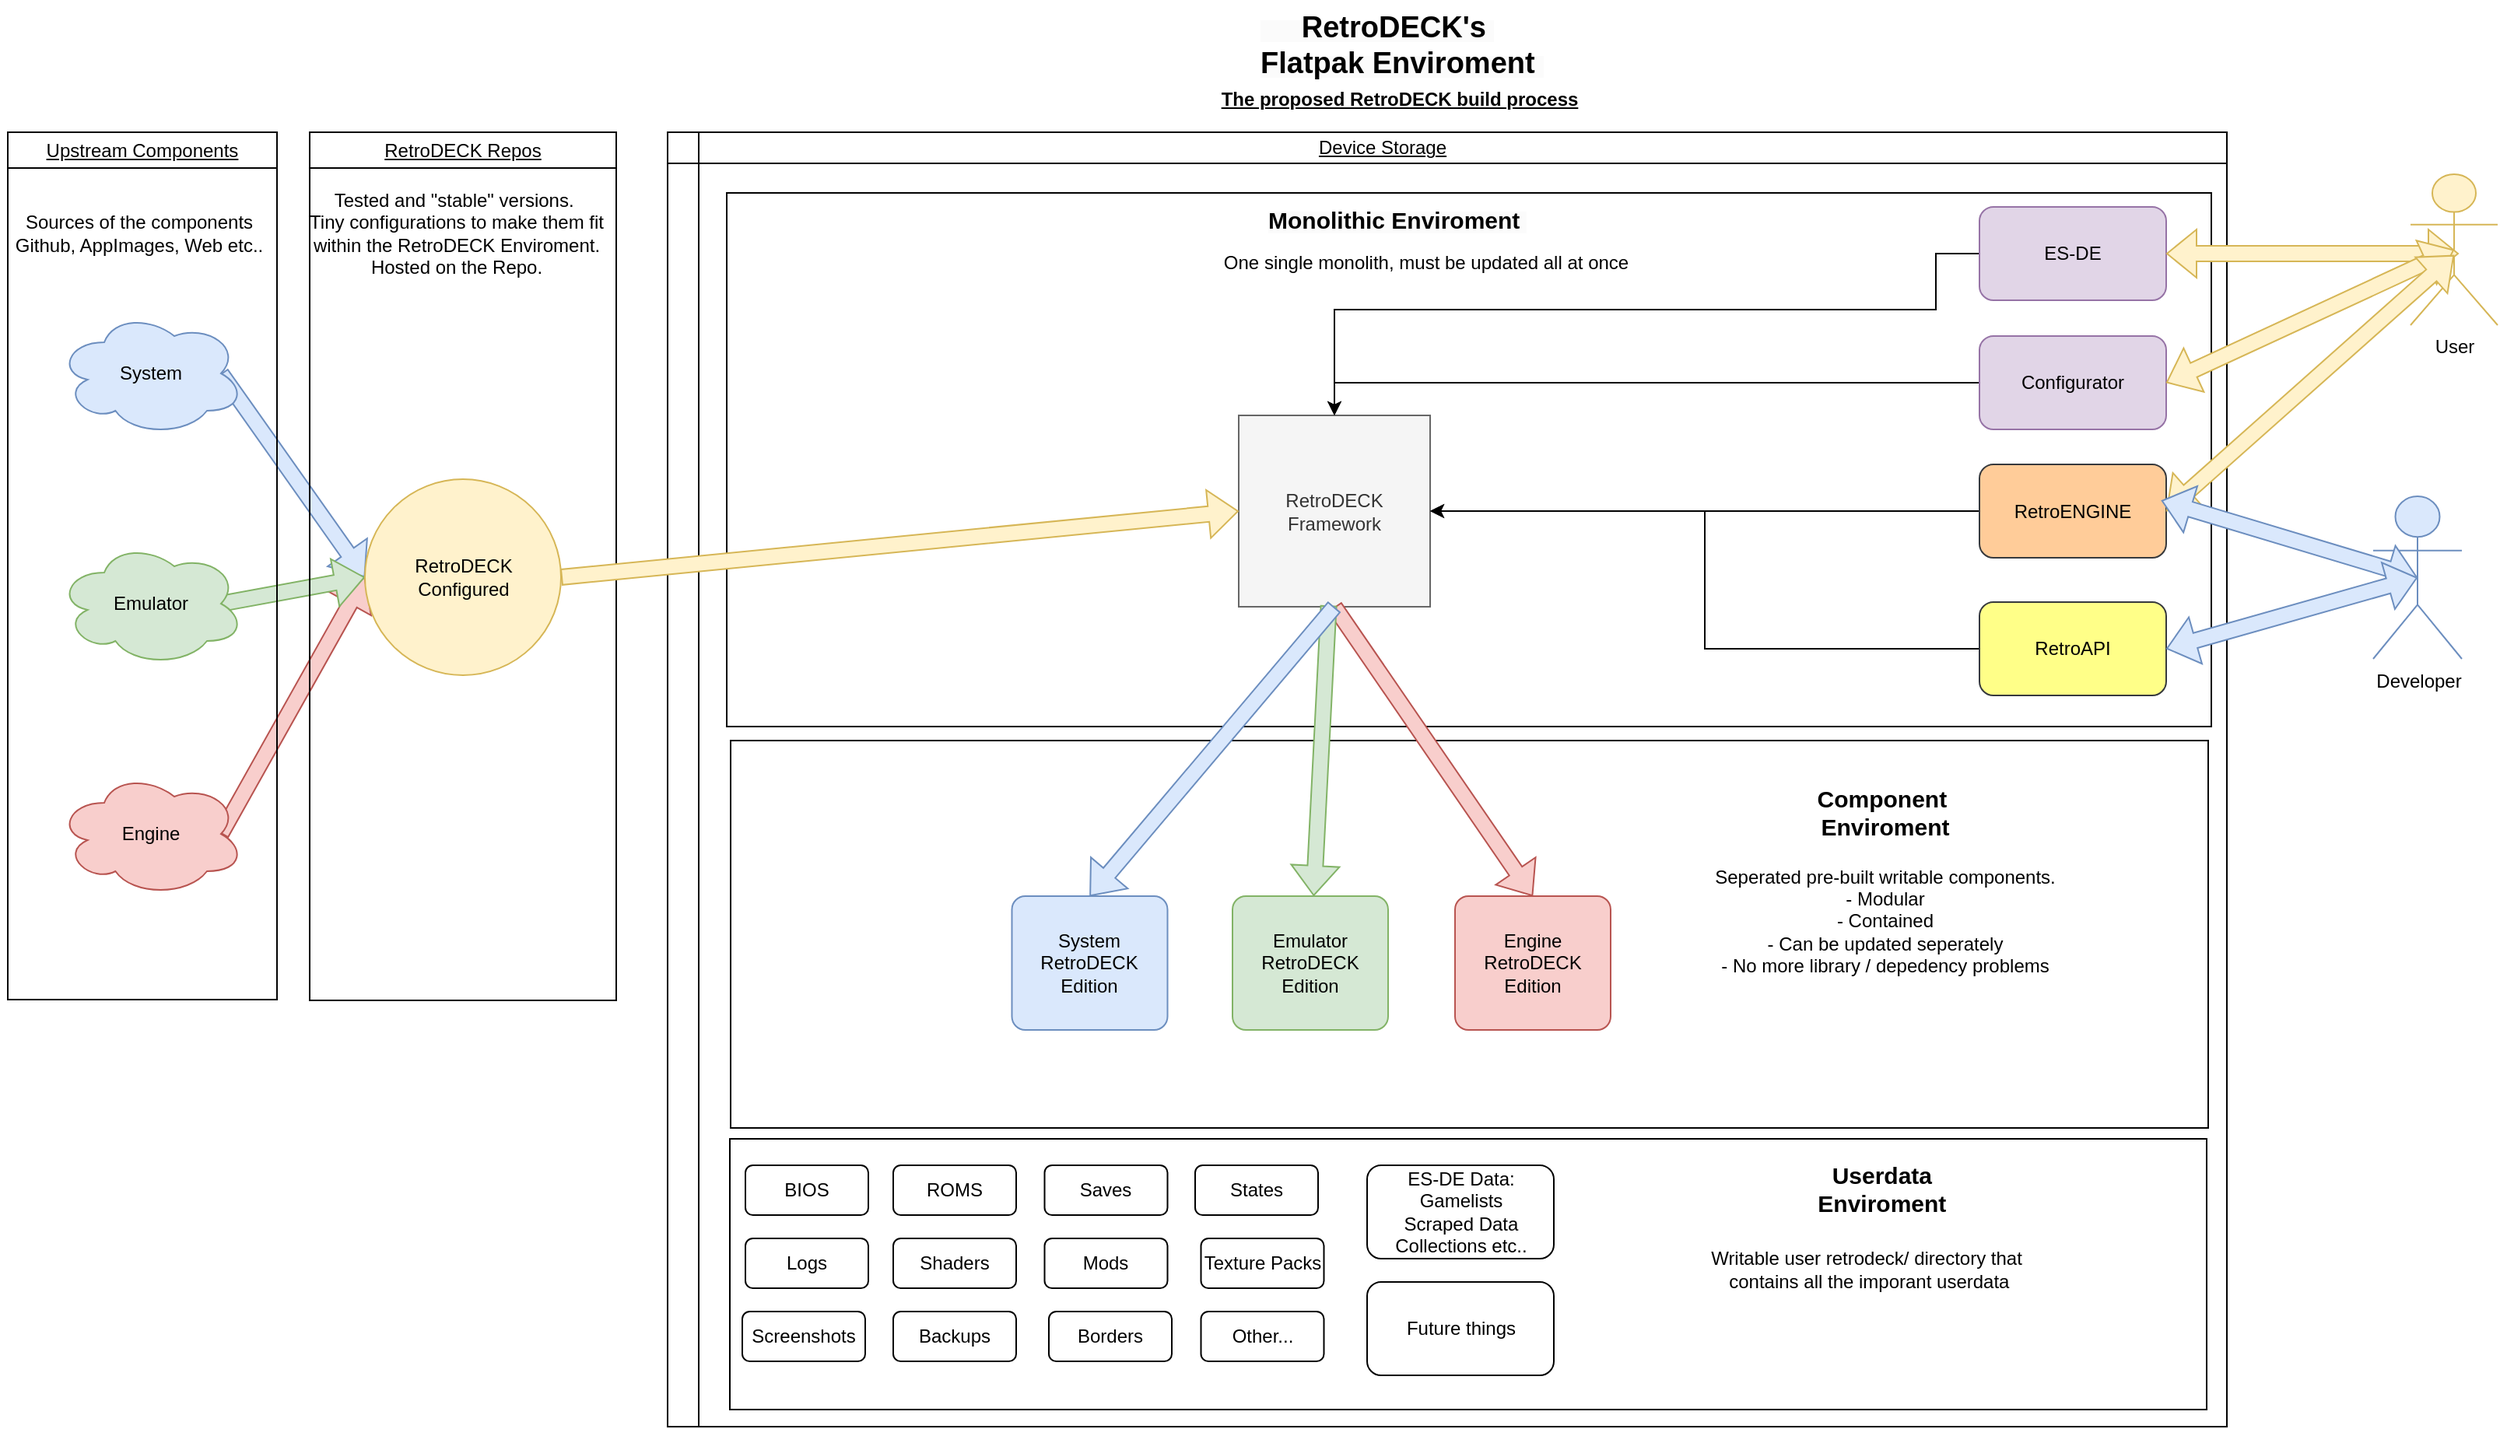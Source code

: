 <mxfile version="26.0.16">
  <diagram id="C5RBs43oDa-KdzZeNtuy" name="Page-1">
    <mxGraphModel dx="2261" dy="835" grid="0" gridSize="10" guides="1" tooltips="1" connect="1" arrows="1" fold="1" page="1" pageScale="1" pageWidth="827" pageHeight="1169" math="0" shadow="0">
      <root>
        <mxCell id="WIyWlLk6GJQsqaUBKTNV-0" />
        <mxCell id="WIyWlLk6GJQsqaUBKTNV-1" parent="WIyWlLk6GJQsqaUBKTNV-0" />
        <mxCell id="OuoUqL45pFMJoiZTeWef-12" value="" style="shape=internalStorage;whiteSpace=wrap;html=1;backgroundOutline=1;" parent="WIyWlLk6GJQsqaUBKTNV-1" vertex="1">
          <mxGeometry x="424" y="215" width="1002" height="832" as="geometry" />
        </mxCell>
        <mxCell id="OuoUqL45pFMJoiZTeWef-13" value="" style="shape=flexArrow;endArrow=classic;html=1;rounded=0;exitX=0.875;exitY=0.5;exitDx=0;exitDy=0;exitPerimeter=0;entryX=0;entryY=0.5;entryDx=0;entryDy=0;fillColor=#dae8fc;strokeColor=#6c8ebf;" parent="WIyWlLk6GJQsqaUBKTNV-1" source="OuoUqL45pFMJoiZTeWef-2" target="OuoUqL45pFMJoiZTeWef-8" edge="1">
          <mxGeometry width="50" height="50" relative="1" as="geometry">
            <mxPoint x="397" y="647" as="sourcePoint" />
            <mxPoint x="232.0" y="385.0" as="targetPoint" />
          </mxGeometry>
        </mxCell>
        <mxCell id="OuoUqL45pFMJoiZTeWef-15" value="" style="shape=flexArrow;endArrow=classic;html=1;rounded=0;exitX=0.875;exitY=0.5;exitDx=0;exitDy=0;exitPerimeter=0;entryX=0;entryY=0.5;entryDx=0;entryDy=0;fillColor=#f8cecc;strokeColor=#b85450;" parent="WIyWlLk6GJQsqaUBKTNV-1" source="OuoUqL45pFMJoiZTeWef-5" target="OuoUqL45pFMJoiZTeWef-8" edge="1">
          <mxGeometry width="50" height="50" relative="1" as="geometry">
            <mxPoint x="163" y="651" as="sourcePoint" />
            <mxPoint x="230.0" y="619" as="targetPoint" />
          </mxGeometry>
        </mxCell>
        <mxCell id="OuoUqL45pFMJoiZTeWef-14" value="" style="shape=flexArrow;endArrow=classic;html=1;rounded=0;exitX=0.875;exitY=0.5;exitDx=0;exitDy=0;exitPerimeter=0;entryX=0;entryY=0.5;entryDx=0;entryDy=0;fillColor=#d5e8d4;strokeColor=#82b366;" parent="WIyWlLk6GJQsqaUBKTNV-1" source="OuoUqL45pFMJoiZTeWef-4" target="OuoUqL45pFMJoiZTeWef-8" edge="1">
          <mxGeometry width="50" height="50" relative="1" as="geometry">
            <mxPoint x="397" y="647" as="sourcePoint" />
            <mxPoint x="447" y="597" as="targetPoint" />
          </mxGeometry>
        </mxCell>
        <mxCell id="OuoUqL45pFMJoiZTeWef-0" value="" style="rounded=0;whiteSpace=wrap;html=1;" parent="WIyWlLk6GJQsqaUBKTNV-1" vertex="1">
          <mxGeometry x="462" y="254" width="954" height="343" as="geometry" />
        </mxCell>
        <mxCell id="OuoUqL45pFMJoiZTeWef-2" value="System" style="ellipse;shape=cloud;whiteSpace=wrap;html=1;fillColor=#dae8fc;strokeColor=#6c8ebf;" parent="WIyWlLk6GJQsqaUBKTNV-1" vertex="1">
          <mxGeometry x="32" y="330" width="120" height="80" as="geometry" />
        </mxCell>
        <mxCell id="OuoUqL45pFMJoiZTeWef-5" value="Engine" style="ellipse;shape=cloud;whiteSpace=wrap;html=1;fillColor=#f8cecc;strokeColor=#b85450;" parent="WIyWlLk6GJQsqaUBKTNV-1" vertex="1">
          <mxGeometry x="32" y="626" width="120" height="80" as="geometry" />
        </mxCell>
        <mxCell id="OuoUqL45pFMJoiZTeWef-4" value="Emulator" style="ellipse;shape=cloud;whiteSpace=wrap;html=1;fillColor=#d5e8d4;strokeColor=#82b366;" parent="WIyWlLk6GJQsqaUBKTNV-1" vertex="1">
          <mxGeometry x="32" y="478" width="120" height="80" as="geometry" />
        </mxCell>
        <mxCell id="OuoUqL45pFMJoiZTeWef-6" value="&lt;b&gt;&lt;u&gt;The proposed RetroDECK build process&lt;/u&gt;&lt;/b&gt;" style="text;html=1;align=center;verticalAlign=middle;whiteSpace=wrap;rounded=0;" parent="WIyWlLk6GJQsqaUBKTNV-1" vertex="1">
          <mxGeometry x="723" y="179" width="343" height="30" as="geometry" />
        </mxCell>
        <mxCell id="OuoUqL45pFMJoiZTeWef-11" value="One single monolith, must be updated all at once" style="text;html=1;align=center;verticalAlign=middle;resizable=0;points=[];autosize=1;strokeColor=none;fillColor=none;" parent="WIyWlLk6GJQsqaUBKTNV-1" vertex="1">
          <mxGeometry x="772" y="286" width="278" height="26" as="geometry" />
        </mxCell>
        <mxCell id="OuoUqL45pFMJoiZTeWef-16" value="&lt;u&gt;Device Storage&lt;/u&gt;" style="text;html=1;align=center;verticalAlign=middle;resizable=0;points=[];autosize=1;strokeColor=none;fillColor=none;" parent="WIyWlLk6GJQsqaUBKTNV-1" vertex="1">
          <mxGeometry x="833" y="212" width="100" height="26" as="geometry" />
        </mxCell>
        <mxCell id="OuoUqL45pFMJoiZTeWef-20" value="" style="rounded=0;whiteSpace=wrap;html=1;" parent="WIyWlLk6GJQsqaUBKTNV-1" vertex="1">
          <mxGeometry x="464" y="862" width="949" height="174" as="geometry" />
        </mxCell>
        <mxCell id="OuoUqL45pFMJoiZTeWef-32" value="&lt;span style=&quot;color: rgba(0, 0, 0, 0); font-family: monospace; font-size: 0px; text-align: start; text-wrap-mode: nowrap;&quot;&gt;%3CmxGraphModel%3E%3Croot%3E%3CmxCell%20id%3D%220%22%2F%3E%3CmxCell%20id%3D%221%22%20parent%3D%220%22%2F%3E%3CmxCell%20id%3D%222%22%20value%3D%22The%20user%2C%20you!%22%20style%3D%22shape%3DumlActor%3BverticalLabelPosition%3Dbottom%3BverticalAlign%3Dtop%3Bhtml%3D1%3BoutlineConnect%3D0%3B%22%20vertex%3D%221%22%20parent%3D%221%22%3E%3CmxGeometry%20x%3D%221028%22%20y%3D%22425%22%20width%3D%2262%22%20height%3D%22115%22%20as%3D%22geometry%22%2F%3E%3C%2FmxCell%3E%3C%2Froot%3E%3C%2FmxGraphModel%3E&lt;/span&gt;&lt;span style=&quot;color: rgba(0, 0, 0, 0); font-family: monospace; font-size: 0px; text-align: start; text-wrap-mode: nowrap;&quot;&gt;%3CmxGraphModel%3E%3Croot%3E%3CmxCell%20id%3D%220%22%2F%3E%3CmxCell%20id%3D%221%22%20parent%3D%220%22%2F%3E%3CmxCell%20id%3D%222%22%20value%3D%22The%20user%2C%20you!%22%20style%3D%22shape%3DumlActor%3BverticalLabelPosition%3Dbottom%3BverticalAlign%3Dtop%3Bhtml%3D1%3BoutlineConnect%3D0%3B%22%20vertex%3D%221%22%20parent%3D%221%22%3E%3CmxGeometry%20x%3D%221028%22%20y%3D%22425%22%20width%3D%2262%22%20height%3D%22115%22%20as%3D%22geometry%22%2F%3E%3C%2FmxCell%3E%3C%2Froot%3E%3C%2FmxGraphModel%3E&lt;/span&gt;" style="rounded=0;whiteSpace=wrap;html=1;" parent="WIyWlLk6GJQsqaUBKTNV-1" vertex="1">
          <mxGeometry x="464.5" y="606" width="949.5" height="249" as="geometry" />
        </mxCell>
        <mxCell id="OuoUqL45pFMJoiZTeWef-33" value="&lt;b&gt;&lt;font style=&quot;font-size: 15px;&quot;&gt;Component&amp;nbsp;&lt;/font&gt;&lt;/b&gt;&lt;div&gt;&lt;b&gt;&lt;font style=&quot;font-size: 15px;&quot;&gt;&lt;span style=&quot;background-color: transparent; color: light-dark(rgb(0, 0, 0), rgb(255, 255, 255));&quot;&gt;Enviroment&lt;/span&gt;&lt;/font&gt;&lt;/b&gt;&lt;/div&gt;" style="text;html=1;align=center;verticalAlign=middle;resizable=0;points=[];autosize=1;strokeColor=none;fillColor=#FFFFFF;" parent="WIyWlLk6GJQsqaUBKTNV-1" vertex="1">
          <mxGeometry x="1152.5" y="628" width="106" height="48" as="geometry" />
        </mxCell>
        <mxCell id="OuoUqL45pFMJoiZTeWef-26" value="System&lt;div&gt;RetroDECK&lt;/div&gt;&lt;div&gt;Edition&lt;/div&gt;" style="rounded=1;arcSize=10;whiteSpace=wrap;html=1;align=center;fillColor=#dae8fc;strokeColor=#6c8ebf;" parent="WIyWlLk6GJQsqaUBKTNV-1" vertex="1">
          <mxGeometry x="645.25" y="706" width="100" height="86" as="geometry" />
        </mxCell>
        <mxCell id="OuoUqL45pFMJoiZTeWef-28" value="Emulator&lt;div&gt;RetroDECK&lt;/div&gt;&lt;div&gt;Edition&lt;/div&gt;" style="rounded=1;arcSize=10;whiteSpace=wrap;html=1;align=center;fillColor=#d5e8d4;strokeColor=#82b366;" parent="WIyWlLk6GJQsqaUBKTNV-1" vertex="1">
          <mxGeometry x="787" y="706" width="100" height="86" as="geometry" />
        </mxCell>
        <mxCell id="OuoUqL45pFMJoiZTeWef-27" value="Engine&lt;div&gt;&lt;div&gt;RetroDECK&lt;/div&gt;&lt;div&gt;Edition&lt;/div&gt;&lt;/div&gt;" style="rounded=1;arcSize=10;whiteSpace=wrap;html=1;align=center;fillColor=#f8cecc;strokeColor=#b85450;" parent="WIyWlLk6GJQsqaUBKTNV-1" vertex="1">
          <mxGeometry x="930" y="706" width="100" height="86" as="geometry" />
        </mxCell>
        <mxCell id="74874o3dXP4FYjgvOYhN-67" value="&lt;b style=&quot;forced-color-adjust: none; color: rgb(0, 0, 0); font-family: Helvetica; font-size: 12px; font-style: normal; font-variant-ligatures: normal; font-variant-caps: normal; letter-spacing: normal; orphans: 2; text-align: center; text-indent: 0px; text-transform: none; widows: 2; word-spacing: 0px; -webkit-text-stroke-width: 0px; white-space: nowrap; background-color: rgb(251, 251, 251); text-decoration-thickness: initial; text-decoration-style: initial; text-decoration-color: initial;&quot;&gt;&lt;font style=&quot;forced-color-adjust: none; font-size: 15px;&quot;&gt;&lt;br style=&quot;forced-color-adjust: none;&quot;&gt;Monolithic&amp;nbsp;&lt;span style=&quot;forced-color-adjust: none; background-color: transparent; color: light-dark(rgb(0, 0, 0), rgb(255, 255, 255));&quot;&gt;Enviroment&amp;nbsp;&lt;/span&gt;&lt;/font&gt;&lt;/b&gt;" style="text;whiteSpace=wrap;html=1;" parent="WIyWlLk6GJQsqaUBKTNV-1" vertex="1">
          <mxGeometry x="808.25" y="238" width="195" height="58" as="geometry" />
        </mxCell>
        <mxCell id="74874o3dXP4FYjgvOYhN-69" value="&lt;b&gt;&lt;font style=&quot;font-size: 15px;&quot;&gt;Userdata&amp;nbsp;&lt;/font&gt;&lt;/b&gt;&lt;div&gt;&lt;b&gt;&lt;font style=&quot;font-size: 15px;&quot;&gt;&lt;span style=&quot;background-color: transparent; color: light-dark(rgb(0, 0, 0), rgb(255, 255, 255));&quot;&gt;Enviroment&amp;nbsp;&lt;/span&gt;&lt;/font&gt;&lt;/b&gt;&lt;/div&gt;" style="text;html=1;align=center;verticalAlign=middle;resizable=0;points=[];autosize=1;strokeColor=none;fillColor=none;" parent="WIyWlLk6GJQsqaUBKTNV-1" vertex="1">
          <mxGeometry x="1153" y="870" width="105" height="48" as="geometry" />
        </mxCell>
        <mxCell id="74874o3dXP4FYjgvOYhN-70" value="&lt;b style=&quot;forced-color-adjust: none; color: rgb(0, 0, 0); font-family: Helvetica; font-style: normal; font-variant-ligatures: normal; font-variant-caps: normal; letter-spacing: normal; orphans: 2; text-align: center; text-indent: 0px; text-transform: none; widows: 2; word-spacing: 0px; -webkit-text-stroke-width: 0px; white-space: nowrap; background-color: rgb(251, 251, 251); text-decoration-thickness: initial; text-decoration-style: initial; text-decoration-color: initial;&quot;&gt;&lt;font style=&quot;forced-color-adjust: none; font-size: 19px;&quot;&gt;&amp;nbsp; &amp;nbsp; &amp;nbsp;RetroDECK&#39;s&amp;nbsp;&lt;/font&gt;&lt;/b&gt;&lt;div&gt;&lt;b style=&quot;forced-color-adjust: none; color: rgb(0, 0, 0); font-family: Helvetica; font-style: normal; font-variant-ligatures: normal; font-variant-caps: normal; letter-spacing: normal; orphans: 2; text-align: center; text-indent: 0px; text-transform: none; widows: 2; word-spacing: 0px; -webkit-text-stroke-width: 0px; white-space: nowrap; background-color: rgb(251, 251, 251); text-decoration-thickness: initial; text-decoration-style: initial; text-decoration-color: initial;&quot;&gt;&lt;font style=&quot;forced-color-adjust: none; font-size: 19px;&quot;&gt;Flatpak&amp;nbsp;&lt;span style=&quot;forced-color-adjust: none; background-color: transparent; color: light-dark(rgb(0, 0, 0), rgb(255, 255, 255));&quot;&gt;Enviroment&amp;nbsp;&lt;/span&gt;&lt;/font&gt;&lt;/b&gt;&lt;/div&gt;" style="text;whiteSpace=wrap;html=1;" parent="WIyWlLk6GJQsqaUBKTNV-1" vertex="1">
          <mxGeometry x="803" y="130" width="216" height="58" as="geometry" />
        </mxCell>
        <mxCell id="74874o3dXP4FYjgvOYhN-71" value="RetroDECK&lt;div&gt;Framework&lt;/div&gt;" style="whiteSpace=wrap;html=1;aspect=fixed;fillColor=#f5f5f5;fontColor=#333333;strokeColor=#666666;" parent="WIyWlLk6GJQsqaUBKTNV-1" vertex="1">
          <mxGeometry x="791" y="397" width="123" height="123" as="geometry" />
        </mxCell>
        <mxCell id="74874o3dXP4FYjgvOYhN-85" value="User" style="shape=umlActor;verticalLabelPosition=bottom;verticalAlign=top;html=1;outlineConnect=0;fillColor=#fff2cc;strokeColor=#d6b656;" parent="WIyWlLk6GJQsqaUBKTNV-1" vertex="1">
          <mxGeometry x="1544" y="242" width="56" height="97" as="geometry" />
        </mxCell>
        <mxCell id="74874o3dXP4FYjgvOYhN-87" value="Seperated pre-built writable&amp;nbsp;&lt;span style=&quot;background-color: transparent; color: light-dark(rgb(0, 0, 0), rgb(255, 255, 255));&quot;&gt;components.&lt;/span&gt;&lt;div&gt;&lt;div&gt;- Modular&lt;br&gt;&lt;/div&gt;&lt;/div&gt;&lt;div&gt;- Contained&lt;/div&gt;&lt;div&gt;- Can be updated seperately&lt;/div&gt;&lt;div&gt;- No more library / depedency problems&lt;/div&gt;" style="text;html=1;align=center;verticalAlign=middle;resizable=0;points=[];autosize=1;strokeColor=none;fillColor=none;" parent="WIyWlLk6GJQsqaUBKTNV-1" vertex="1">
          <mxGeometry x="1087" y="680" width="237" height="84" as="geometry" />
        </mxCell>
        <mxCell id="LUuH9SyjZkvYcnt7Q3XS-6" value="ES-DE Data:&lt;div&gt;Gamelists&lt;/div&gt;&lt;div&gt;Scraped Data&lt;/div&gt;&lt;div&gt;Collections etc..&lt;/div&gt;" style="rounded=1;whiteSpace=wrap;html=1;" parent="WIyWlLk6GJQsqaUBKTNV-1" vertex="1">
          <mxGeometry x="873.5" y="879" width="120" height="60" as="geometry" />
        </mxCell>
        <mxCell id="LUuH9SyjZkvYcnt7Q3XS-7" value="BIOS" style="rounded=1;whiteSpace=wrap;html=1;" parent="WIyWlLk6GJQsqaUBKTNV-1" vertex="1">
          <mxGeometry x="474" y="879" width="79" height="32" as="geometry" />
        </mxCell>
        <mxCell id="LUuH9SyjZkvYcnt7Q3XS-8" value="ROMS" style="rounded=1;whiteSpace=wrap;html=1;" parent="WIyWlLk6GJQsqaUBKTNV-1" vertex="1">
          <mxGeometry x="569" y="879" width="79" height="32" as="geometry" />
        </mxCell>
        <mxCell id="LUuH9SyjZkvYcnt7Q3XS-9" value="Saves" style="rounded=1;whiteSpace=wrap;html=1;" parent="WIyWlLk6GJQsqaUBKTNV-1" vertex="1">
          <mxGeometry x="666.25" y="879" width="79" height="32" as="geometry" />
        </mxCell>
        <mxCell id="LUuH9SyjZkvYcnt7Q3XS-10" value="States" style="rounded=1;whiteSpace=wrap;html=1;" parent="WIyWlLk6GJQsqaUBKTNV-1" vertex="1">
          <mxGeometry x="763" y="879" width="79" height="32" as="geometry" />
        </mxCell>
        <mxCell id="LUuH9SyjZkvYcnt7Q3XS-14" value="Logs" style="rounded=1;whiteSpace=wrap;html=1;" parent="WIyWlLk6GJQsqaUBKTNV-1" vertex="1">
          <mxGeometry x="474" y="926" width="79" height="32" as="geometry" />
        </mxCell>
        <mxCell id="LUuH9SyjZkvYcnt7Q3XS-15" value="Shaders" style="rounded=1;whiteSpace=wrap;html=1;" parent="WIyWlLk6GJQsqaUBKTNV-1" vertex="1">
          <mxGeometry x="569" y="926" width="79" height="32" as="geometry" />
        </mxCell>
        <mxCell id="LUuH9SyjZkvYcnt7Q3XS-16" value="Mods" style="rounded=1;whiteSpace=wrap;html=1;" parent="WIyWlLk6GJQsqaUBKTNV-1" vertex="1">
          <mxGeometry x="666.25" y="926" width="79" height="32" as="geometry" />
        </mxCell>
        <mxCell id="LUuH9SyjZkvYcnt7Q3XS-17" value="Texture Packs" style="rounded=1;whiteSpace=wrap;html=1;" parent="WIyWlLk6GJQsqaUBKTNV-1" vertex="1">
          <mxGeometry x="766.75" y="926" width="79" height="32" as="geometry" />
        </mxCell>
        <mxCell id="LUuH9SyjZkvYcnt7Q3XS-18" value="Screenshots" style="rounded=1;whiteSpace=wrap;html=1;" parent="WIyWlLk6GJQsqaUBKTNV-1" vertex="1">
          <mxGeometry x="472" y="973" width="79" height="32" as="geometry" />
        </mxCell>
        <mxCell id="LUuH9SyjZkvYcnt7Q3XS-19" value="Backups" style="rounded=1;whiteSpace=wrap;html=1;" parent="WIyWlLk6GJQsqaUBKTNV-1" vertex="1">
          <mxGeometry x="569" y="973" width="79" height="32" as="geometry" />
        </mxCell>
        <mxCell id="LUuH9SyjZkvYcnt7Q3XS-22" value="Future things" style="rounded=1;whiteSpace=wrap;html=1;" parent="WIyWlLk6GJQsqaUBKTNV-1" vertex="1">
          <mxGeometry x="873.5" y="954" width="120" height="60" as="geometry" />
        </mxCell>
        <mxCell id="LUuH9SyjZkvYcnt7Q3XS-23" value="Writable user retrodeck/ directory that&lt;div&gt;&amp;nbsp;contains all the imporant userdata&lt;/div&gt;" style="text;html=1;align=center;verticalAlign=middle;resizable=0;points=[];autosize=1;strokeColor=none;fillColor=none;" parent="WIyWlLk6GJQsqaUBKTNV-1" vertex="1">
          <mxGeometry x="1085" y="925" width="218" height="41" as="geometry" />
        </mxCell>
        <mxCell id="LUuH9SyjZkvYcnt7Q3XS-24" value="" style="shape=flexArrow;endArrow=classic;html=1;rounded=0;exitX=0.5;exitY=1;exitDx=0;exitDy=0;fillColor=#f8cecc;strokeColor=#b85450;entryX=0.5;entryY=0;entryDx=0;entryDy=0;" parent="WIyWlLk6GJQsqaUBKTNV-1" source="74874o3dXP4FYjgvOYhN-71" target="OuoUqL45pFMJoiZTeWef-27" edge="1">
          <mxGeometry width="50" height="50" relative="1" as="geometry">
            <mxPoint x="648" y="781" as="sourcePoint" />
            <mxPoint x="917" y="548" as="targetPoint" />
          </mxGeometry>
        </mxCell>
        <mxCell id="LUuH9SyjZkvYcnt7Q3XS-25" value="" style="shape=flexArrow;endArrow=classic;html=1;rounded=0;exitX=0.47;exitY=0.993;exitDx=0;exitDy=0;fillColor=#d5e8d4;strokeColor=#82b366;exitPerimeter=0;" parent="WIyWlLk6GJQsqaUBKTNV-1" source="74874o3dXP4FYjgvOYhN-71" target="OuoUqL45pFMJoiZTeWef-28" edge="1">
          <mxGeometry width="50" height="50" relative="1" as="geometry">
            <mxPoint x="537" y="686" as="sourcePoint" />
            <mxPoint x="806" y="601" as="targetPoint" />
          </mxGeometry>
        </mxCell>
        <mxCell id="LUuH9SyjZkvYcnt7Q3XS-26" value="" style="shape=flexArrow;endArrow=classic;html=1;rounded=0;exitX=0.5;exitY=1;exitDx=0;exitDy=0;fillColor=#dae8fc;strokeColor=#6c8ebf;entryX=0.5;entryY=0;entryDx=0;entryDy=0;" parent="WIyWlLk6GJQsqaUBKTNV-1" source="74874o3dXP4FYjgvOYhN-71" target="OuoUqL45pFMJoiZTeWef-26" edge="1">
          <mxGeometry width="50" height="50" relative="1" as="geometry">
            <mxPoint x="563" y="588" as="sourcePoint" />
            <mxPoint x="832" y="651" as="targetPoint" />
          </mxGeometry>
        </mxCell>
        <mxCell id="LUuH9SyjZkvYcnt7Q3XS-27" value="Borders" style="rounded=1;whiteSpace=wrap;html=1;" parent="WIyWlLk6GJQsqaUBKTNV-1" vertex="1">
          <mxGeometry x="669" y="973" width="79" height="32" as="geometry" />
        </mxCell>
        <mxCell id="LUuH9SyjZkvYcnt7Q3XS-28" value="Other..." style="rounded=1;whiteSpace=wrap;html=1;" parent="WIyWlLk6GJQsqaUBKTNV-1" vertex="1">
          <mxGeometry x="766.75" y="973" width="79" height="32" as="geometry" />
        </mxCell>
        <mxCell id="LUuH9SyjZkvYcnt7Q3XS-30" value="Developer" style="shape=umlActor;verticalLabelPosition=bottom;verticalAlign=top;html=1;outlineConnect=0;fillColor=#dae8fc;strokeColor=#6c8ebf;" parent="WIyWlLk6GJQsqaUBKTNV-1" vertex="1">
          <mxGeometry x="1520" y="449" width="57" height="104.5" as="geometry" />
        </mxCell>
        <mxCell id="LUuH9SyjZkvYcnt7Q3XS-54" style="edgeStyle=orthogonalEdgeStyle;rounded=0;orthogonalLoop=1;jettySize=auto;html=1;entryX=1;entryY=0.5;entryDx=0;entryDy=0;" parent="WIyWlLk6GJQsqaUBKTNV-1" source="LUuH9SyjZkvYcnt7Q3XS-32" target="74874o3dXP4FYjgvOYhN-71" edge="1">
          <mxGeometry relative="1" as="geometry" />
        </mxCell>
        <mxCell id="LUuH9SyjZkvYcnt7Q3XS-32" value="RetroENGINE" style="rounded=1;whiteSpace=wrap;html=1;fillColor=#ffcc99;strokeColor=#36393d;" parent="WIyWlLk6GJQsqaUBKTNV-1" vertex="1">
          <mxGeometry x="1267" y="428.5" width="120" height="60" as="geometry" />
        </mxCell>
        <mxCell id="LUuH9SyjZkvYcnt7Q3XS-53" style="edgeStyle=orthogonalEdgeStyle;rounded=0;orthogonalLoop=1;jettySize=auto;html=1;" parent="WIyWlLk6GJQsqaUBKTNV-1" source="LUuH9SyjZkvYcnt7Q3XS-33" target="74874o3dXP4FYjgvOYhN-71" edge="1">
          <mxGeometry relative="1" as="geometry" />
        </mxCell>
        <mxCell id="LUuH9SyjZkvYcnt7Q3XS-33" value="RetroAPI" style="rounded=1;whiteSpace=wrap;html=1;fillColor=#ffff88;strokeColor=#36393d;" parent="WIyWlLk6GJQsqaUBKTNV-1" vertex="1">
          <mxGeometry x="1267" y="517" width="120" height="60" as="geometry" />
        </mxCell>
        <mxCell id="LUuH9SyjZkvYcnt7Q3XS-51" style="edgeStyle=orthogonalEdgeStyle;rounded=0;orthogonalLoop=1;jettySize=auto;html=1;entryX=0.5;entryY=0;entryDx=0;entryDy=0;" parent="WIyWlLk6GJQsqaUBKTNV-1" source="LUuH9SyjZkvYcnt7Q3XS-34" target="74874o3dXP4FYjgvOYhN-71" edge="1">
          <mxGeometry relative="1" as="geometry" />
        </mxCell>
        <mxCell id="LUuH9SyjZkvYcnt7Q3XS-34" value="Configurator" style="rounded=1;whiteSpace=wrap;html=1;fillColor=#e1d5e7;strokeColor=#9673a6;" parent="WIyWlLk6GJQsqaUBKTNV-1" vertex="1">
          <mxGeometry x="1267" y="346" width="120" height="60" as="geometry" />
        </mxCell>
        <mxCell id="LUuH9SyjZkvYcnt7Q3XS-44" value="&lt;u style=&quot;font-weight: 400;&quot;&gt;Upstream Components&lt;/u&gt;" style="swimlane;whiteSpace=wrap;html=1;" parent="WIyWlLk6GJQsqaUBKTNV-1" vertex="1">
          <mxGeometry y="215" width="173" height="557.5" as="geometry" />
        </mxCell>
        <mxCell id="LUuH9SyjZkvYcnt7Q3XS-46" value="Sources of the components&lt;div&gt;Github, AppImages, Web etc..&lt;/div&gt;" style="text;html=1;align=center;verticalAlign=middle;resizable=0;points=[];autosize=1;strokeColor=none;fillColor=none;" parent="LUuH9SyjZkvYcnt7Q3XS-44" vertex="1">
          <mxGeometry x="-5" y="44.5" width="177" height="41" as="geometry" />
        </mxCell>
        <mxCell id="LUuH9SyjZkvYcnt7Q3XS-45" value="&lt;u style=&quot;font-weight: 400; text-wrap-mode: nowrap;&quot;&gt;RetroDECK Repos&lt;/u&gt;" style="swimlane;whiteSpace=wrap;html=1;" parent="WIyWlLk6GJQsqaUBKTNV-1" vertex="1">
          <mxGeometry x="194" y="215" width="197" height="558" as="geometry" />
        </mxCell>
        <mxCell id="OuoUqL45pFMJoiZTeWef-8" value="RetroDECK Configured" style="ellipse;whiteSpace=wrap;html=1;aspect=fixed;fillColor=#fff2cc;strokeColor=#d6b656;" parent="LUuH9SyjZkvYcnt7Q3XS-45" vertex="1">
          <mxGeometry x="35.5" y="223" width="126" height="126" as="geometry" />
        </mxCell>
        <mxCell id="LUuH9SyjZkvYcnt7Q3XS-47" value="&lt;div&gt;&lt;span style=&quot;background-color: transparent; color: light-dark(rgb(0, 0, 0), rgb(255, 255, 255));&quot;&gt;Tested and &quot;stable&quot; versions.&amp;nbsp;&lt;/span&gt;&lt;/div&gt;&lt;div&gt;Tiny configurations to make them fit&lt;/div&gt;&lt;div&gt;within the RetroDECK Enviroment.&lt;/div&gt;&lt;div&gt;Hosted on the Repo.&lt;/div&gt;" style="text;html=1;align=center;verticalAlign=middle;resizable=0;points=[];autosize=1;strokeColor=none;fillColor=none;" parent="LUuH9SyjZkvYcnt7Q3XS-45" vertex="1">
          <mxGeometry x="-10" y="30" width="207" height="70" as="geometry" />
        </mxCell>
        <mxCell id="LUuH9SyjZkvYcnt7Q3XS-49" value="" style="shape=flexArrow;endArrow=classic;html=1;rounded=0;exitX=1;exitY=0.5;exitDx=0;exitDy=0;entryX=0;entryY=0.5;entryDx=0;entryDy=0;fillColor=#fff2cc;strokeColor=#d6b656;" parent="WIyWlLk6GJQsqaUBKTNV-1" source="OuoUqL45pFMJoiZTeWef-8" target="74874o3dXP4FYjgvOYhN-71" edge="1">
          <mxGeometry width="50" height="50" relative="1" as="geometry">
            <mxPoint x="398" y="453" as="sourcePoint" />
            <mxPoint x="448" y="403" as="targetPoint" />
          </mxGeometry>
        </mxCell>
        <mxCell id="LUuH9SyjZkvYcnt7Q3XS-58" style="edgeStyle=orthogonalEdgeStyle;rounded=0;orthogonalLoop=1;jettySize=auto;html=1;entryX=0.5;entryY=0;entryDx=0;entryDy=0;" parent="WIyWlLk6GJQsqaUBKTNV-1" source="LUuH9SyjZkvYcnt7Q3XS-55" target="74874o3dXP4FYjgvOYhN-71" edge="1">
          <mxGeometry relative="1" as="geometry">
            <Array as="points">
              <mxPoint x="1239" y="293" />
              <mxPoint x="1239" y="329" />
              <mxPoint x="852" y="329" />
            </Array>
          </mxGeometry>
        </mxCell>
        <mxCell id="LUuH9SyjZkvYcnt7Q3XS-55" value="ES-DE" style="rounded=1;whiteSpace=wrap;html=1;fillColor=#e1d5e7;strokeColor=#9673a6;" parent="WIyWlLk6GJQsqaUBKTNV-1" vertex="1">
          <mxGeometry x="1267" y="263" width="120" height="60" as="geometry" />
        </mxCell>
        <mxCell id="9KGrp9hyJzYmlNU4B-Fl-2" value="" style="shape=flexArrow;endArrow=classic;startArrow=classic;html=1;rounded=0;exitX=1;exitY=0.5;exitDx=0;exitDy=0;fillColor=#fff2cc;strokeColor=#d6b656;" edge="1" parent="WIyWlLk6GJQsqaUBKTNV-1" source="LUuH9SyjZkvYcnt7Q3XS-55">
          <mxGeometry width="100" height="100" relative="1" as="geometry">
            <mxPoint x="1395" y="326" as="sourcePoint" />
            <mxPoint x="1575" y="293" as="targetPoint" />
          </mxGeometry>
        </mxCell>
        <mxCell id="9KGrp9hyJzYmlNU4B-Fl-4" value="" style="shape=flexArrow;endArrow=classic;startArrow=classic;html=1;rounded=0;exitX=1;exitY=0.5;exitDx=0;exitDy=0;entryX=0.5;entryY=0.5;entryDx=0;entryDy=0;entryPerimeter=0;fillColor=#fff2cc;strokeColor=#d6b656;" edge="1" parent="WIyWlLk6GJQsqaUBKTNV-1" source="LUuH9SyjZkvYcnt7Q3XS-34" target="74874o3dXP4FYjgvOYhN-85">
          <mxGeometry width="100" height="100" relative="1" as="geometry">
            <mxPoint x="1447" y="406" as="sourcePoint" />
            <mxPoint x="1547" y="306" as="targetPoint" />
          </mxGeometry>
        </mxCell>
        <mxCell id="9KGrp9hyJzYmlNU4B-Fl-5" value="" style="shape=flexArrow;endArrow=classic;startArrow=classic;html=1;rounded=0;exitX=1;exitY=0.5;exitDx=0;exitDy=0;fillColor=#fff2cc;strokeColor=#d6b656;" edge="1" parent="WIyWlLk6GJQsqaUBKTNV-1" source="LUuH9SyjZkvYcnt7Q3XS-32">
          <mxGeometry width="100" height="100" relative="1" as="geometry">
            <mxPoint x="1416" y="443" as="sourcePoint" />
            <mxPoint x="1572" y="294" as="targetPoint" />
          </mxGeometry>
        </mxCell>
        <mxCell id="9KGrp9hyJzYmlNU4B-Fl-6" value="" style="shape=flexArrow;endArrow=classic;startArrow=classic;html=1;rounded=0;exitX=0.974;exitY=0.387;exitDx=0;exitDy=0;exitPerimeter=0;entryX=0.5;entryY=0.5;entryDx=0;entryDy=0;entryPerimeter=0;fillColor=#dae8fc;strokeColor=#6c8ebf;" edge="1" parent="WIyWlLk6GJQsqaUBKTNV-1" source="LUuH9SyjZkvYcnt7Q3XS-32" target="LUuH9SyjZkvYcnt7Q3XS-30">
          <mxGeometry width="100" height="100" relative="1" as="geometry">
            <mxPoint x="1438" y="520" as="sourcePoint" />
            <mxPoint x="1549" y="642" as="targetPoint" />
          </mxGeometry>
        </mxCell>
        <mxCell id="9KGrp9hyJzYmlNU4B-Fl-7" value="" style="shape=flexArrow;endArrow=classic;startArrow=classic;html=1;rounded=0;exitX=1;exitY=0.5;exitDx=0;exitDy=0;entryX=0.5;entryY=0.5;entryDx=0;entryDy=0;entryPerimeter=0;fillColor=#dae8fc;strokeColor=#6c8ebf;" edge="1" parent="WIyWlLk6GJQsqaUBKTNV-1" source="LUuH9SyjZkvYcnt7Q3XS-33" target="LUuH9SyjZkvYcnt7Q3XS-30">
          <mxGeometry width="100" height="100" relative="1" as="geometry">
            <mxPoint x="1487" y="706" as="sourcePoint" />
            <mxPoint x="1587" y="606" as="targetPoint" />
          </mxGeometry>
        </mxCell>
      </root>
    </mxGraphModel>
  </diagram>
</mxfile>
